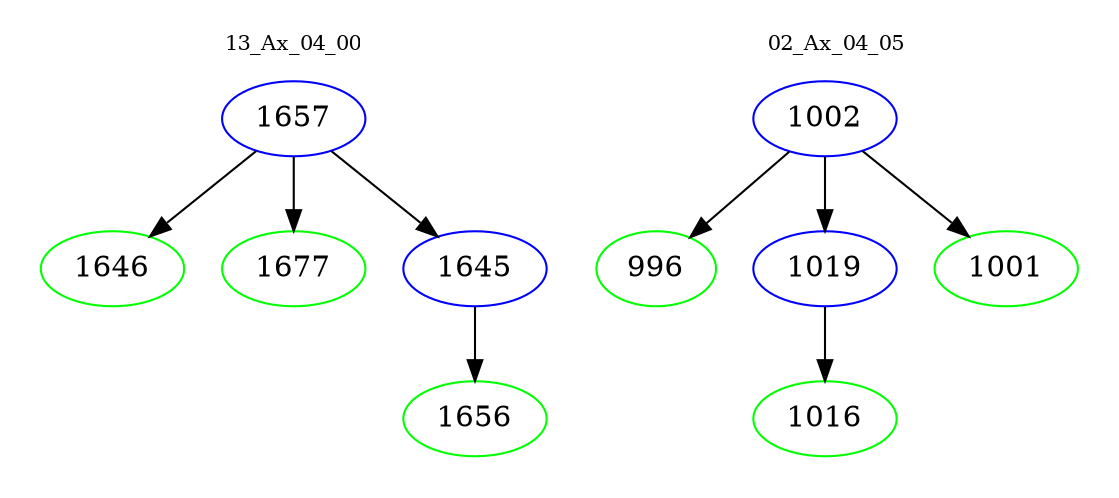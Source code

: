digraph{
subgraph cluster_0 {
color = white
label = "13_Ax_04_00";
fontsize=10;
T0_1657 [label="1657", color="blue"]
T0_1657 -> T0_1646 [color="black"]
T0_1646 [label="1646", color="green"]
T0_1657 -> T0_1677 [color="black"]
T0_1677 [label="1677", color="green"]
T0_1657 -> T0_1645 [color="black"]
T0_1645 [label="1645", color="blue"]
T0_1645 -> T0_1656 [color="black"]
T0_1656 [label="1656", color="green"]
}
subgraph cluster_1 {
color = white
label = "02_Ax_04_05";
fontsize=10;
T1_1002 [label="1002", color="blue"]
T1_1002 -> T1_996 [color="black"]
T1_996 [label="996", color="green"]
T1_1002 -> T1_1019 [color="black"]
T1_1019 [label="1019", color="blue"]
T1_1019 -> T1_1016 [color="black"]
T1_1016 [label="1016", color="green"]
T1_1002 -> T1_1001 [color="black"]
T1_1001 [label="1001", color="green"]
}
}
